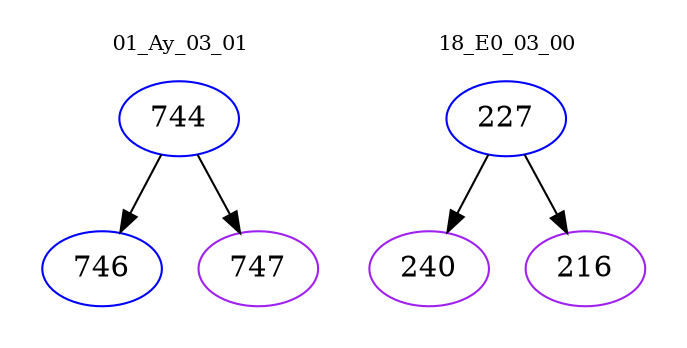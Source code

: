 digraph{
subgraph cluster_0 {
color = white
label = "01_Ay_03_01";
fontsize=10;
T0_744 [label="744", color="blue"]
T0_744 -> T0_746 [color="black"]
T0_746 [label="746", color="blue"]
T0_744 -> T0_747 [color="black"]
T0_747 [label="747", color="purple"]
}
subgraph cluster_1 {
color = white
label = "18_E0_03_00";
fontsize=10;
T1_227 [label="227", color="blue"]
T1_227 -> T1_240 [color="black"]
T1_240 [label="240", color="purple"]
T1_227 -> T1_216 [color="black"]
T1_216 [label="216", color="purple"]
}
}
